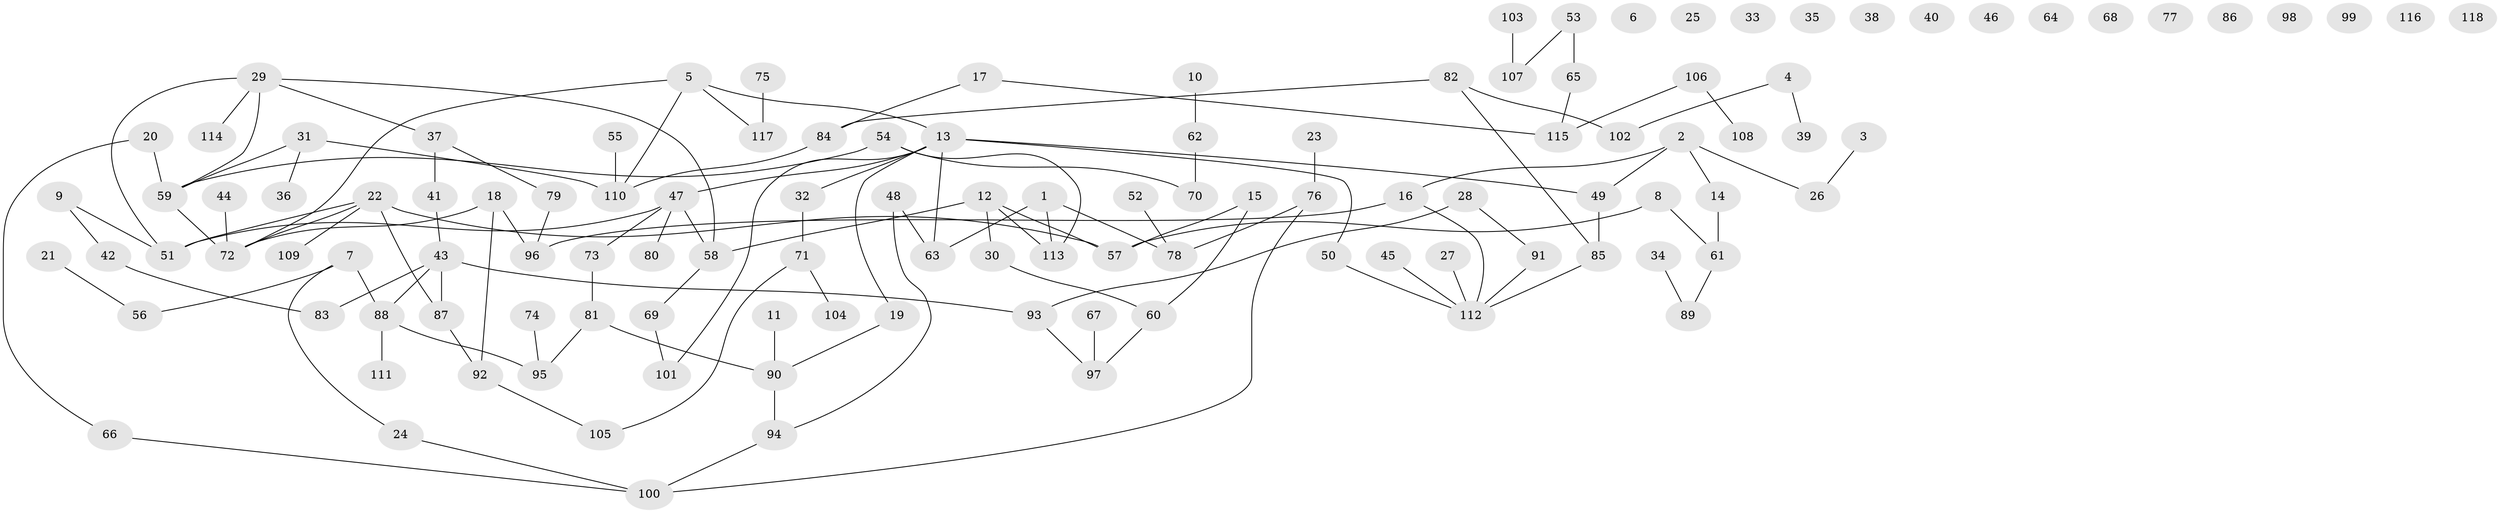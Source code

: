 // Generated by graph-tools (version 1.1) at 2025/39/03/09/25 04:39:57]
// undirected, 118 vertices, 129 edges
graph export_dot {
graph [start="1"]
  node [color=gray90,style=filled];
  1;
  2;
  3;
  4;
  5;
  6;
  7;
  8;
  9;
  10;
  11;
  12;
  13;
  14;
  15;
  16;
  17;
  18;
  19;
  20;
  21;
  22;
  23;
  24;
  25;
  26;
  27;
  28;
  29;
  30;
  31;
  32;
  33;
  34;
  35;
  36;
  37;
  38;
  39;
  40;
  41;
  42;
  43;
  44;
  45;
  46;
  47;
  48;
  49;
  50;
  51;
  52;
  53;
  54;
  55;
  56;
  57;
  58;
  59;
  60;
  61;
  62;
  63;
  64;
  65;
  66;
  67;
  68;
  69;
  70;
  71;
  72;
  73;
  74;
  75;
  76;
  77;
  78;
  79;
  80;
  81;
  82;
  83;
  84;
  85;
  86;
  87;
  88;
  89;
  90;
  91;
  92;
  93;
  94;
  95;
  96;
  97;
  98;
  99;
  100;
  101;
  102;
  103;
  104;
  105;
  106;
  107;
  108;
  109;
  110;
  111;
  112;
  113;
  114;
  115;
  116;
  117;
  118;
  1 -- 63;
  1 -- 78;
  1 -- 113;
  2 -- 14;
  2 -- 16;
  2 -- 26;
  2 -- 49;
  3 -- 26;
  4 -- 39;
  4 -- 102;
  5 -- 13;
  5 -- 72;
  5 -- 110;
  5 -- 117;
  7 -- 24;
  7 -- 56;
  7 -- 88;
  8 -- 57;
  8 -- 61;
  9 -- 42;
  9 -- 51;
  10 -- 62;
  11 -- 90;
  12 -- 30;
  12 -- 57;
  12 -- 58;
  12 -- 113;
  13 -- 19;
  13 -- 32;
  13 -- 47;
  13 -- 49;
  13 -- 50;
  13 -- 63;
  13 -- 101;
  14 -- 61;
  15 -- 57;
  15 -- 60;
  16 -- 96;
  16 -- 112;
  17 -- 84;
  17 -- 115;
  18 -- 72;
  18 -- 92;
  18 -- 96;
  19 -- 90;
  20 -- 59;
  20 -- 66;
  21 -- 56;
  22 -- 51;
  22 -- 57;
  22 -- 72;
  22 -- 87;
  22 -- 109;
  23 -- 76;
  24 -- 100;
  27 -- 112;
  28 -- 91;
  28 -- 93;
  29 -- 37;
  29 -- 51;
  29 -- 58;
  29 -- 59;
  29 -- 114;
  30 -- 60;
  31 -- 36;
  31 -- 59;
  31 -- 110;
  32 -- 71;
  34 -- 89;
  37 -- 41;
  37 -- 79;
  41 -- 43;
  42 -- 83;
  43 -- 83;
  43 -- 87;
  43 -- 88;
  43 -- 93;
  44 -- 72;
  45 -- 112;
  47 -- 51;
  47 -- 58;
  47 -- 73;
  47 -- 80;
  48 -- 63;
  48 -- 94;
  49 -- 85;
  50 -- 112;
  52 -- 78;
  53 -- 65;
  53 -- 107;
  54 -- 59;
  54 -- 70;
  54 -- 113;
  55 -- 110;
  58 -- 69;
  59 -- 72;
  60 -- 97;
  61 -- 89;
  62 -- 70;
  65 -- 115;
  66 -- 100;
  67 -- 97;
  69 -- 101;
  71 -- 104;
  71 -- 105;
  73 -- 81;
  74 -- 95;
  75 -- 117;
  76 -- 78;
  76 -- 100;
  79 -- 96;
  81 -- 90;
  81 -- 95;
  82 -- 84;
  82 -- 85;
  82 -- 102;
  84 -- 110;
  85 -- 112;
  87 -- 92;
  88 -- 95;
  88 -- 111;
  90 -- 94;
  91 -- 112;
  92 -- 105;
  93 -- 97;
  94 -- 100;
  103 -- 107;
  106 -- 108;
  106 -- 115;
}
